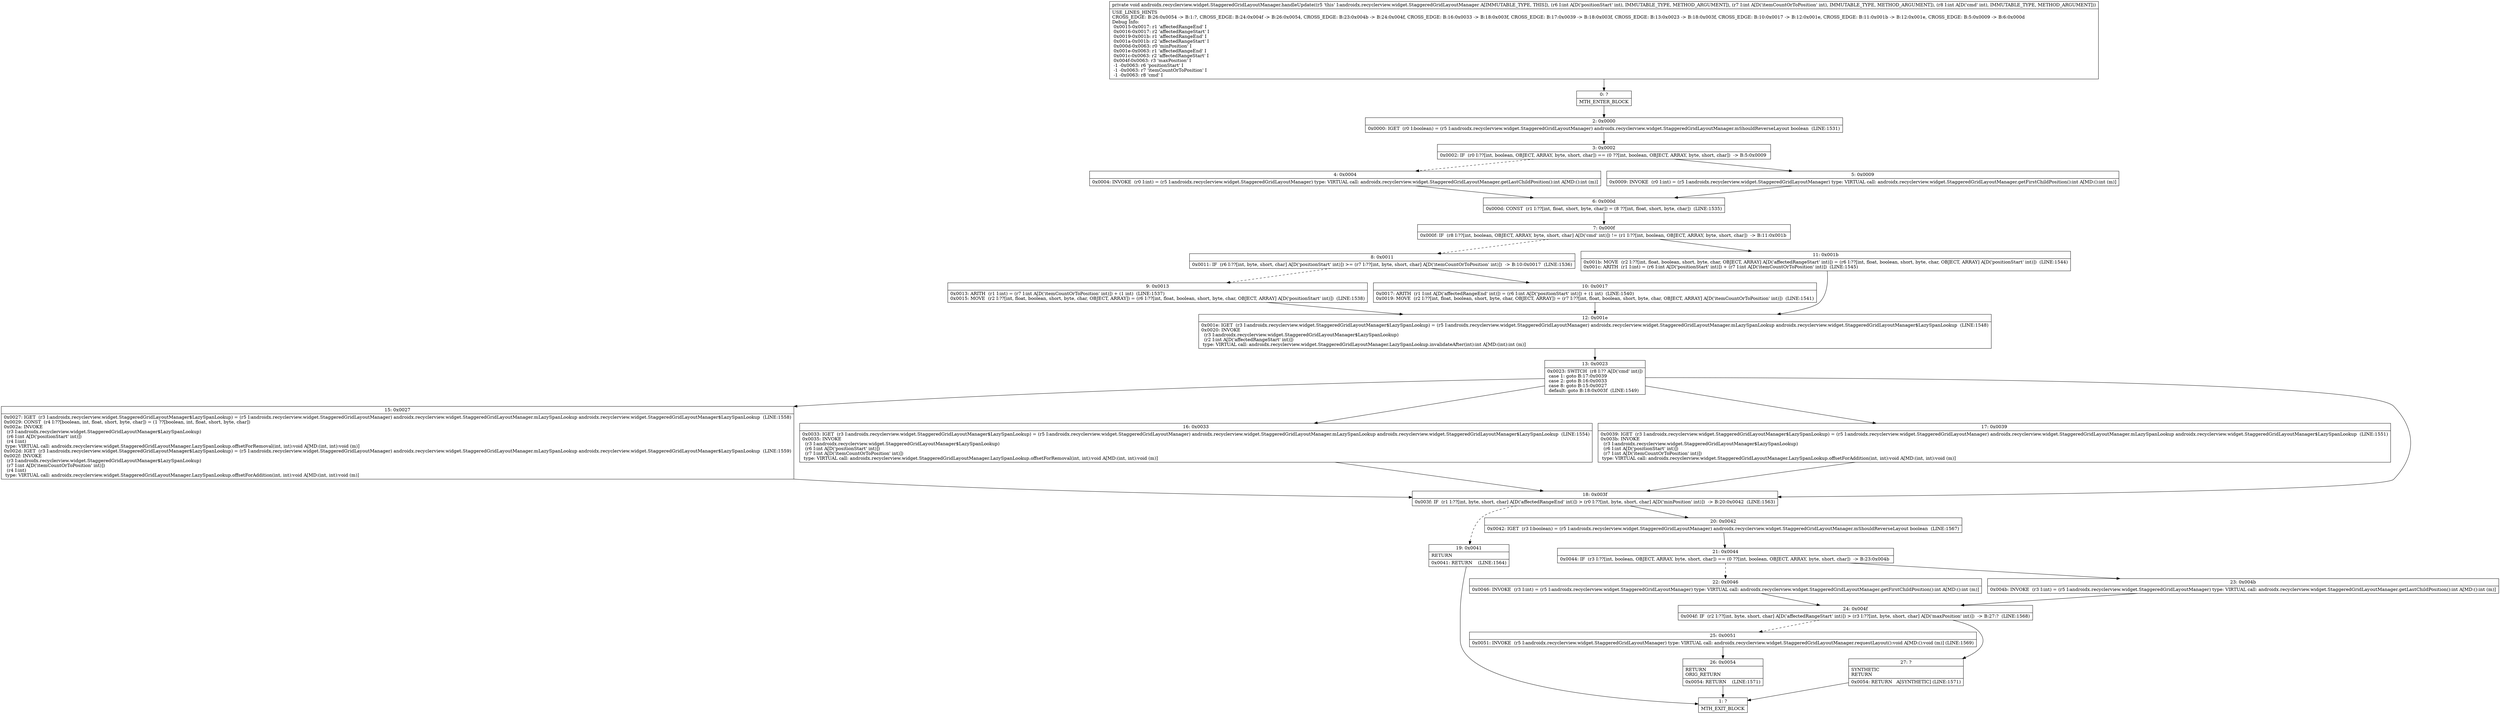 digraph "CFG forandroidx.recyclerview.widget.StaggeredGridLayoutManager.handleUpdate(III)V" {
Node_0 [shape=record,label="{0\:\ ?|MTH_ENTER_BLOCK\l}"];
Node_2 [shape=record,label="{2\:\ 0x0000|0x0000: IGET  (r0 I:boolean) = (r5 I:androidx.recyclerview.widget.StaggeredGridLayoutManager) androidx.recyclerview.widget.StaggeredGridLayoutManager.mShouldReverseLayout boolean  (LINE:1531)\l}"];
Node_3 [shape=record,label="{3\:\ 0x0002|0x0002: IF  (r0 I:??[int, boolean, OBJECT, ARRAY, byte, short, char]) == (0 ??[int, boolean, OBJECT, ARRAY, byte, short, char])  \-\> B:5:0x0009 \l}"];
Node_4 [shape=record,label="{4\:\ 0x0004|0x0004: INVOKE  (r0 I:int) = (r5 I:androidx.recyclerview.widget.StaggeredGridLayoutManager) type: VIRTUAL call: androidx.recyclerview.widget.StaggeredGridLayoutManager.getLastChildPosition():int A[MD:():int (m)]\l}"];
Node_6 [shape=record,label="{6\:\ 0x000d|0x000d: CONST  (r1 I:??[int, float, short, byte, char]) = (8 ??[int, float, short, byte, char])  (LINE:1535)\l}"];
Node_7 [shape=record,label="{7\:\ 0x000f|0x000f: IF  (r8 I:??[int, boolean, OBJECT, ARRAY, byte, short, char] A[D('cmd' int)]) != (r1 I:??[int, boolean, OBJECT, ARRAY, byte, short, char])  \-\> B:11:0x001b \l}"];
Node_8 [shape=record,label="{8\:\ 0x0011|0x0011: IF  (r6 I:??[int, byte, short, char] A[D('positionStart' int)]) \>= (r7 I:??[int, byte, short, char] A[D('itemCountOrToPosition' int)])  \-\> B:10:0x0017  (LINE:1536)\l}"];
Node_9 [shape=record,label="{9\:\ 0x0013|0x0013: ARITH  (r1 I:int) = (r7 I:int A[D('itemCountOrToPosition' int)]) + (1 int)  (LINE:1537)\l0x0015: MOVE  (r2 I:??[int, float, boolean, short, byte, char, OBJECT, ARRAY]) = (r6 I:??[int, float, boolean, short, byte, char, OBJECT, ARRAY] A[D('positionStart' int)])  (LINE:1538)\l}"];
Node_12 [shape=record,label="{12\:\ 0x001e|0x001e: IGET  (r3 I:androidx.recyclerview.widget.StaggeredGridLayoutManager$LazySpanLookup) = (r5 I:androidx.recyclerview.widget.StaggeredGridLayoutManager) androidx.recyclerview.widget.StaggeredGridLayoutManager.mLazySpanLookup androidx.recyclerview.widget.StaggeredGridLayoutManager$LazySpanLookup  (LINE:1548)\l0x0020: INVOKE  \l  (r3 I:androidx.recyclerview.widget.StaggeredGridLayoutManager$LazySpanLookup)\l  (r2 I:int A[D('affectedRangeStart' int)])\l type: VIRTUAL call: androidx.recyclerview.widget.StaggeredGridLayoutManager.LazySpanLookup.invalidateAfter(int):int A[MD:(int):int (m)]\l}"];
Node_13 [shape=record,label="{13\:\ 0x0023|0x0023: SWITCH  (r8 I:?? A[D('cmd' int)])\l case 1: goto B:17:0x0039\l case 2: goto B:16:0x0033\l case 8: goto B:15:0x0027\l default: goto B:18:0x003f  (LINE:1549)\l}"];
Node_15 [shape=record,label="{15\:\ 0x0027|0x0027: IGET  (r3 I:androidx.recyclerview.widget.StaggeredGridLayoutManager$LazySpanLookup) = (r5 I:androidx.recyclerview.widget.StaggeredGridLayoutManager) androidx.recyclerview.widget.StaggeredGridLayoutManager.mLazySpanLookup androidx.recyclerview.widget.StaggeredGridLayoutManager$LazySpanLookup  (LINE:1558)\l0x0029: CONST  (r4 I:??[boolean, int, float, short, byte, char]) = (1 ??[boolean, int, float, short, byte, char]) \l0x002a: INVOKE  \l  (r3 I:androidx.recyclerview.widget.StaggeredGridLayoutManager$LazySpanLookup)\l  (r6 I:int A[D('positionStart' int)])\l  (r4 I:int)\l type: VIRTUAL call: androidx.recyclerview.widget.StaggeredGridLayoutManager.LazySpanLookup.offsetForRemoval(int, int):void A[MD:(int, int):void (m)]\l0x002d: IGET  (r3 I:androidx.recyclerview.widget.StaggeredGridLayoutManager$LazySpanLookup) = (r5 I:androidx.recyclerview.widget.StaggeredGridLayoutManager) androidx.recyclerview.widget.StaggeredGridLayoutManager.mLazySpanLookup androidx.recyclerview.widget.StaggeredGridLayoutManager$LazySpanLookup  (LINE:1559)\l0x002f: INVOKE  \l  (r3 I:androidx.recyclerview.widget.StaggeredGridLayoutManager$LazySpanLookup)\l  (r7 I:int A[D('itemCountOrToPosition' int)])\l  (r4 I:int)\l type: VIRTUAL call: androidx.recyclerview.widget.StaggeredGridLayoutManager.LazySpanLookup.offsetForAddition(int, int):void A[MD:(int, int):void (m)]\l}"];
Node_16 [shape=record,label="{16\:\ 0x0033|0x0033: IGET  (r3 I:androidx.recyclerview.widget.StaggeredGridLayoutManager$LazySpanLookup) = (r5 I:androidx.recyclerview.widget.StaggeredGridLayoutManager) androidx.recyclerview.widget.StaggeredGridLayoutManager.mLazySpanLookup androidx.recyclerview.widget.StaggeredGridLayoutManager$LazySpanLookup  (LINE:1554)\l0x0035: INVOKE  \l  (r3 I:androidx.recyclerview.widget.StaggeredGridLayoutManager$LazySpanLookup)\l  (r6 I:int A[D('positionStart' int)])\l  (r7 I:int A[D('itemCountOrToPosition' int)])\l type: VIRTUAL call: androidx.recyclerview.widget.StaggeredGridLayoutManager.LazySpanLookup.offsetForRemoval(int, int):void A[MD:(int, int):void (m)]\l}"];
Node_17 [shape=record,label="{17\:\ 0x0039|0x0039: IGET  (r3 I:androidx.recyclerview.widget.StaggeredGridLayoutManager$LazySpanLookup) = (r5 I:androidx.recyclerview.widget.StaggeredGridLayoutManager) androidx.recyclerview.widget.StaggeredGridLayoutManager.mLazySpanLookup androidx.recyclerview.widget.StaggeredGridLayoutManager$LazySpanLookup  (LINE:1551)\l0x003b: INVOKE  \l  (r3 I:androidx.recyclerview.widget.StaggeredGridLayoutManager$LazySpanLookup)\l  (r6 I:int A[D('positionStart' int)])\l  (r7 I:int A[D('itemCountOrToPosition' int)])\l type: VIRTUAL call: androidx.recyclerview.widget.StaggeredGridLayoutManager.LazySpanLookup.offsetForAddition(int, int):void A[MD:(int, int):void (m)]\l}"];
Node_18 [shape=record,label="{18\:\ 0x003f|0x003f: IF  (r1 I:??[int, byte, short, char] A[D('affectedRangeEnd' int)]) \> (r0 I:??[int, byte, short, char] A[D('minPosition' int)])  \-\> B:20:0x0042  (LINE:1563)\l}"];
Node_19 [shape=record,label="{19\:\ 0x0041|RETURN\l|0x0041: RETURN    (LINE:1564)\l}"];
Node_1 [shape=record,label="{1\:\ ?|MTH_EXIT_BLOCK\l}"];
Node_20 [shape=record,label="{20\:\ 0x0042|0x0042: IGET  (r3 I:boolean) = (r5 I:androidx.recyclerview.widget.StaggeredGridLayoutManager) androidx.recyclerview.widget.StaggeredGridLayoutManager.mShouldReverseLayout boolean  (LINE:1567)\l}"];
Node_21 [shape=record,label="{21\:\ 0x0044|0x0044: IF  (r3 I:??[int, boolean, OBJECT, ARRAY, byte, short, char]) == (0 ??[int, boolean, OBJECT, ARRAY, byte, short, char])  \-\> B:23:0x004b \l}"];
Node_22 [shape=record,label="{22\:\ 0x0046|0x0046: INVOKE  (r3 I:int) = (r5 I:androidx.recyclerview.widget.StaggeredGridLayoutManager) type: VIRTUAL call: androidx.recyclerview.widget.StaggeredGridLayoutManager.getFirstChildPosition():int A[MD:():int (m)]\l}"];
Node_24 [shape=record,label="{24\:\ 0x004f|0x004f: IF  (r2 I:??[int, byte, short, char] A[D('affectedRangeStart' int)]) \> (r3 I:??[int, byte, short, char] A[D('maxPosition' int)])  \-\> B:27:?  (LINE:1568)\l}"];
Node_25 [shape=record,label="{25\:\ 0x0051|0x0051: INVOKE  (r5 I:androidx.recyclerview.widget.StaggeredGridLayoutManager) type: VIRTUAL call: androidx.recyclerview.widget.StaggeredGridLayoutManager.requestLayout():void A[MD:():void (m)] (LINE:1569)\l}"];
Node_26 [shape=record,label="{26\:\ 0x0054|RETURN\lORIG_RETURN\l|0x0054: RETURN    (LINE:1571)\l}"];
Node_27 [shape=record,label="{27\:\ ?|SYNTHETIC\lRETURN\l|0x0054: RETURN   A[SYNTHETIC] (LINE:1571)\l}"];
Node_23 [shape=record,label="{23\:\ 0x004b|0x004b: INVOKE  (r3 I:int) = (r5 I:androidx.recyclerview.widget.StaggeredGridLayoutManager) type: VIRTUAL call: androidx.recyclerview.widget.StaggeredGridLayoutManager.getLastChildPosition():int A[MD:():int (m)]\l}"];
Node_10 [shape=record,label="{10\:\ 0x0017|0x0017: ARITH  (r1 I:int A[D('affectedRangeEnd' int)]) = (r6 I:int A[D('positionStart' int)]) + (1 int)  (LINE:1540)\l0x0019: MOVE  (r2 I:??[int, float, boolean, short, byte, char, OBJECT, ARRAY]) = (r7 I:??[int, float, boolean, short, byte, char, OBJECT, ARRAY] A[D('itemCountOrToPosition' int)])  (LINE:1541)\l}"];
Node_11 [shape=record,label="{11\:\ 0x001b|0x001b: MOVE  (r2 I:??[int, float, boolean, short, byte, char, OBJECT, ARRAY] A[D('affectedRangeStart' int)]) = (r6 I:??[int, float, boolean, short, byte, char, OBJECT, ARRAY] A[D('positionStart' int)])  (LINE:1544)\l0x001c: ARITH  (r1 I:int) = (r6 I:int A[D('positionStart' int)]) + (r7 I:int A[D('itemCountOrToPosition' int)])  (LINE:1545)\l}"];
Node_5 [shape=record,label="{5\:\ 0x0009|0x0009: INVOKE  (r0 I:int) = (r5 I:androidx.recyclerview.widget.StaggeredGridLayoutManager) type: VIRTUAL call: androidx.recyclerview.widget.StaggeredGridLayoutManager.getFirstChildPosition():int A[MD:():int (m)]\l}"];
MethodNode[shape=record,label="{private void androidx.recyclerview.widget.StaggeredGridLayoutManager.handleUpdate((r5 'this' I:androidx.recyclerview.widget.StaggeredGridLayoutManager A[IMMUTABLE_TYPE, THIS]), (r6 I:int A[D('positionStart' int), IMMUTABLE_TYPE, METHOD_ARGUMENT]), (r7 I:int A[D('itemCountOrToPosition' int), IMMUTABLE_TYPE, METHOD_ARGUMENT]), (r8 I:int A[D('cmd' int), IMMUTABLE_TYPE, METHOD_ARGUMENT]))  | USE_LINES_HINTS\lCROSS_EDGE: B:26:0x0054 \-\> B:1:?, CROSS_EDGE: B:24:0x004f \-\> B:26:0x0054, CROSS_EDGE: B:23:0x004b \-\> B:24:0x004f, CROSS_EDGE: B:16:0x0033 \-\> B:18:0x003f, CROSS_EDGE: B:17:0x0039 \-\> B:18:0x003f, CROSS_EDGE: B:13:0x0023 \-\> B:18:0x003f, CROSS_EDGE: B:10:0x0017 \-\> B:12:0x001e, CROSS_EDGE: B:11:0x001b \-\> B:12:0x001e, CROSS_EDGE: B:5:0x0009 \-\> B:6:0x000d\lDebug Info:\l  0x0015\-0x0017: r1 'affectedRangeEnd' I\l  0x0016\-0x0017: r2 'affectedRangeStart' I\l  0x0019\-0x001b: r1 'affectedRangeEnd' I\l  0x001a\-0x001b: r2 'affectedRangeStart' I\l  0x000d\-0x0063: r0 'minPosition' I\l  0x001e\-0x0063: r1 'affectedRangeEnd' I\l  0x001c\-0x0063: r2 'affectedRangeStart' I\l  0x004f\-0x0063: r3 'maxPosition' I\l  \-1 \-0x0063: r6 'positionStart' I\l  \-1 \-0x0063: r7 'itemCountOrToPosition' I\l  \-1 \-0x0063: r8 'cmd' I\l}"];
MethodNode -> Node_0;Node_0 -> Node_2;
Node_2 -> Node_3;
Node_3 -> Node_4[style=dashed];
Node_3 -> Node_5;
Node_4 -> Node_6;
Node_6 -> Node_7;
Node_7 -> Node_8[style=dashed];
Node_7 -> Node_11;
Node_8 -> Node_9[style=dashed];
Node_8 -> Node_10;
Node_9 -> Node_12;
Node_12 -> Node_13;
Node_13 -> Node_15;
Node_13 -> Node_16;
Node_13 -> Node_17;
Node_13 -> Node_18;
Node_15 -> Node_18;
Node_16 -> Node_18;
Node_17 -> Node_18;
Node_18 -> Node_19[style=dashed];
Node_18 -> Node_20;
Node_19 -> Node_1;
Node_20 -> Node_21;
Node_21 -> Node_22[style=dashed];
Node_21 -> Node_23;
Node_22 -> Node_24;
Node_24 -> Node_25[style=dashed];
Node_24 -> Node_27;
Node_25 -> Node_26;
Node_26 -> Node_1;
Node_27 -> Node_1;
Node_23 -> Node_24;
Node_10 -> Node_12;
Node_11 -> Node_12;
Node_5 -> Node_6;
}

